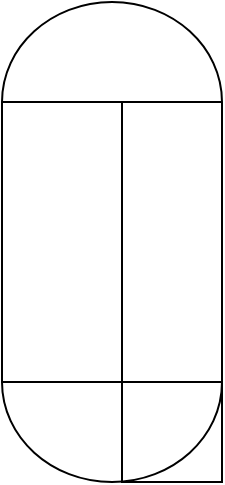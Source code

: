 <mxfile version="20.4.0" type="github">
  <diagram name="Page-1" id="7e0a89b8-554c-2b80-1dc8-d5c74ca68de4">
    <mxGraphModel dx="445" dy="231" grid="1" gridSize="10" guides="1" tooltips="1" connect="1" arrows="1" fold="1" page="1" pageScale="1" pageWidth="1100" pageHeight="850" background="none" math="0" shadow="0">
      <root>
        <mxCell id="0" />
        <mxCell id="1" parent="0" />
        <mxCell id="h8N0ONBmwr-XzzDL2WTR-2" value="" style="swimlane;startSize=0;" vertex="1" parent="1">
          <mxGeometry x="350" y="470" width="60" height="140" as="geometry" />
        </mxCell>
        <mxCell id="h8N0ONBmwr-XzzDL2WTR-3" value="" style="verticalLabelPosition=bottom;verticalAlign=top;html=1;shape=mxgraph.basic.half_circle;direction=west;" vertex="1" parent="1">
          <mxGeometry x="350" y="420" width="110" height="50" as="geometry" />
        </mxCell>
        <mxCell id="h8N0ONBmwr-XzzDL2WTR-6" value="" style="verticalLabelPosition=bottom;verticalAlign=top;html=1;shape=mxgraph.basic.half_circle;direction=west;rotation=-180;" vertex="1" parent="1">
          <mxGeometry x="350" y="610" width="110" height="50" as="geometry" />
        </mxCell>
        <mxCell id="h8N0ONBmwr-XzzDL2WTR-4" value="" style="swimlane;startSize=0;" vertex="1" parent="1">
          <mxGeometry x="410" y="470" width="50" height="190" as="geometry" />
        </mxCell>
      </root>
    </mxGraphModel>
  </diagram>
</mxfile>
